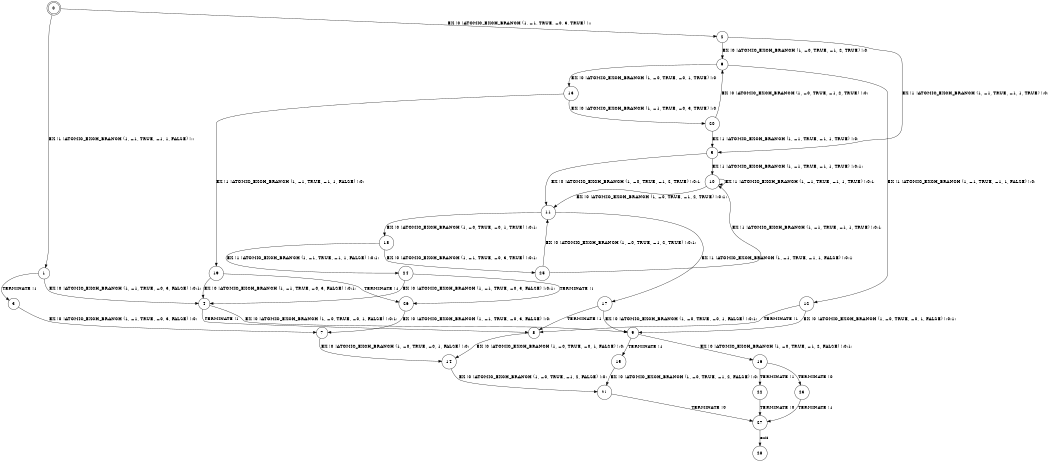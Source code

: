 digraph BCG {
size = "7, 10.5";
center = TRUE;
node [shape = circle];
0 [peripheries = 2];
0 -> 1 [label = "EX !1 !ATOMIC_EXCH_BRANCH (1, +1, TRUE, +1, 1, FALSE) !::"];
0 -> 2 [label = "EX !0 !ATOMIC_EXCH_BRANCH (1, +1, TRUE, +0, 3, TRUE) !::"];
1 -> 3 [label = "TERMINATE !1"];
1 -> 4 [label = "EX !0 !ATOMIC_EXCH_BRANCH (1, +1, TRUE, +0, 3, FALSE) !:0:1:"];
2 -> 5 [label = "EX !1 !ATOMIC_EXCH_BRANCH (1, +1, TRUE, +1, 1, TRUE) !:0:"];
2 -> 6 [label = "EX !0 !ATOMIC_EXCH_BRANCH (1, +0, TRUE, +1, 2, TRUE) !:0:"];
3 -> 7 [label = "EX !0 !ATOMIC_EXCH_BRANCH (1, +1, TRUE, +0, 3, FALSE) !:0:"];
4 -> 8 [label = "TERMINATE !1"];
4 -> 9 [label = "EX !0 !ATOMIC_EXCH_BRANCH (1, +0, TRUE, +0, 1, FALSE) !:0:1:"];
5 -> 10 [label = "EX !1 !ATOMIC_EXCH_BRANCH (1, +1, TRUE, +1, 1, TRUE) !:0:1:"];
5 -> 11 [label = "EX !0 !ATOMIC_EXCH_BRANCH (1, +0, TRUE, +1, 2, TRUE) !:0:1:"];
6 -> 12 [label = "EX !1 !ATOMIC_EXCH_BRANCH (1, +1, TRUE, +1, 1, FALSE) !:0:"];
6 -> 13 [label = "EX !0 !ATOMIC_EXCH_BRANCH (1, +0, TRUE, +0, 1, TRUE) !:0:"];
7 -> 14 [label = "EX !0 !ATOMIC_EXCH_BRANCH (1, +0, TRUE, +0, 1, FALSE) !:0:"];
8 -> 14 [label = "EX !0 !ATOMIC_EXCH_BRANCH (1, +0, TRUE, +0, 1, FALSE) !:0:"];
9 -> 15 [label = "TERMINATE !1"];
9 -> 16 [label = "EX !0 !ATOMIC_EXCH_BRANCH (1, +0, TRUE, +1, 2, FALSE) !:0:1:"];
10 -> 10 [label = "EX !1 !ATOMIC_EXCH_BRANCH (1, +1, TRUE, +1, 1, TRUE) !:0:1:"];
10 -> 11 [label = "EX !0 !ATOMIC_EXCH_BRANCH (1, +0, TRUE, +1, 2, TRUE) !:0:1:"];
11 -> 17 [label = "EX !1 !ATOMIC_EXCH_BRANCH (1, +1, TRUE, +1, 1, FALSE) !:0:1:"];
11 -> 18 [label = "EX !0 !ATOMIC_EXCH_BRANCH (1, +0, TRUE, +0, 1, TRUE) !:0:1:"];
12 -> 8 [label = "TERMINATE !1"];
12 -> 9 [label = "EX !0 !ATOMIC_EXCH_BRANCH (1, +0, TRUE, +0, 1, FALSE) !:0:1:"];
13 -> 19 [label = "EX !1 !ATOMIC_EXCH_BRANCH (1, +1, TRUE, +1, 1, FALSE) !:0:"];
13 -> 20 [label = "EX !0 !ATOMIC_EXCH_BRANCH (1, +1, TRUE, +0, 3, TRUE) !:0:"];
14 -> 21 [label = "EX !0 !ATOMIC_EXCH_BRANCH (1, +0, TRUE, +1, 2, FALSE) !:0:"];
15 -> 21 [label = "EX !0 !ATOMIC_EXCH_BRANCH (1, +0, TRUE, +1, 2, FALSE) !:0:"];
16 -> 22 [label = "TERMINATE !1"];
16 -> 23 [label = "TERMINATE !0"];
17 -> 8 [label = "TERMINATE !1"];
17 -> 9 [label = "EX !0 !ATOMIC_EXCH_BRANCH (1, +0, TRUE, +0, 1, FALSE) !:0:1:"];
18 -> 24 [label = "EX !1 !ATOMIC_EXCH_BRANCH (1, +1, TRUE, +1, 1, FALSE) !:0:1:"];
18 -> 25 [label = "EX !0 !ATOMIC_EXCH_BRANCH (1, +1, TRUE, +0, 3, TRUE) !:0:1:"];
19 -> 26 [label = "TERMINATE !1"];
19 -> 4 [label = "EX !0 !ATOMIC_EXCH_BRANCH (1, +1, TRUE, +0, 3, FALSE) !:0:1:"];
20 -> 5 [label = "EX !1 !ATOMIC_EXCH_BRANCH (1, +1, TRUE, +1, 1, TRUE) !:0:"];
20 -> 6 [label = "EX !0 !ATOMIC_EXCH_BRANCH (1, +0, TRUE, +1, 2, TRUE) !:0:"];
21 -> 27 [label = "TERMINATE !0"];
22 -> 27 [label = "TERMINATE !0"];
23 -> 27 [label = "TERMINATE !1"];
24 -> 26 [label = "TERMINATE !1"];
24 -> 4 [label = "EX !0 !ATOMIC_EXCH_BRANCH (1, +1, TRUE, +0, 3, FALSE) !:0:1:"];
25 -> 10 [label = "EX !1 !ATOMIC_EXCH_BRANCH (1, +1, TRUE, +1, 1, TRUE) !:0:1:"];
25 -> 11 [label = "EX !0 !ATOMIC_EXCH_BRANCH (1, +0, TRUE, +1, 2, TRUE) !:0:1:"];
26 -> 7 [label = "EX !0 !ATOMIC_EXCH_BRANCH (1, +1, TRUE, +0, 3, FALSE) !:0:"];
27 -> 28 [label = "exit"];
}
